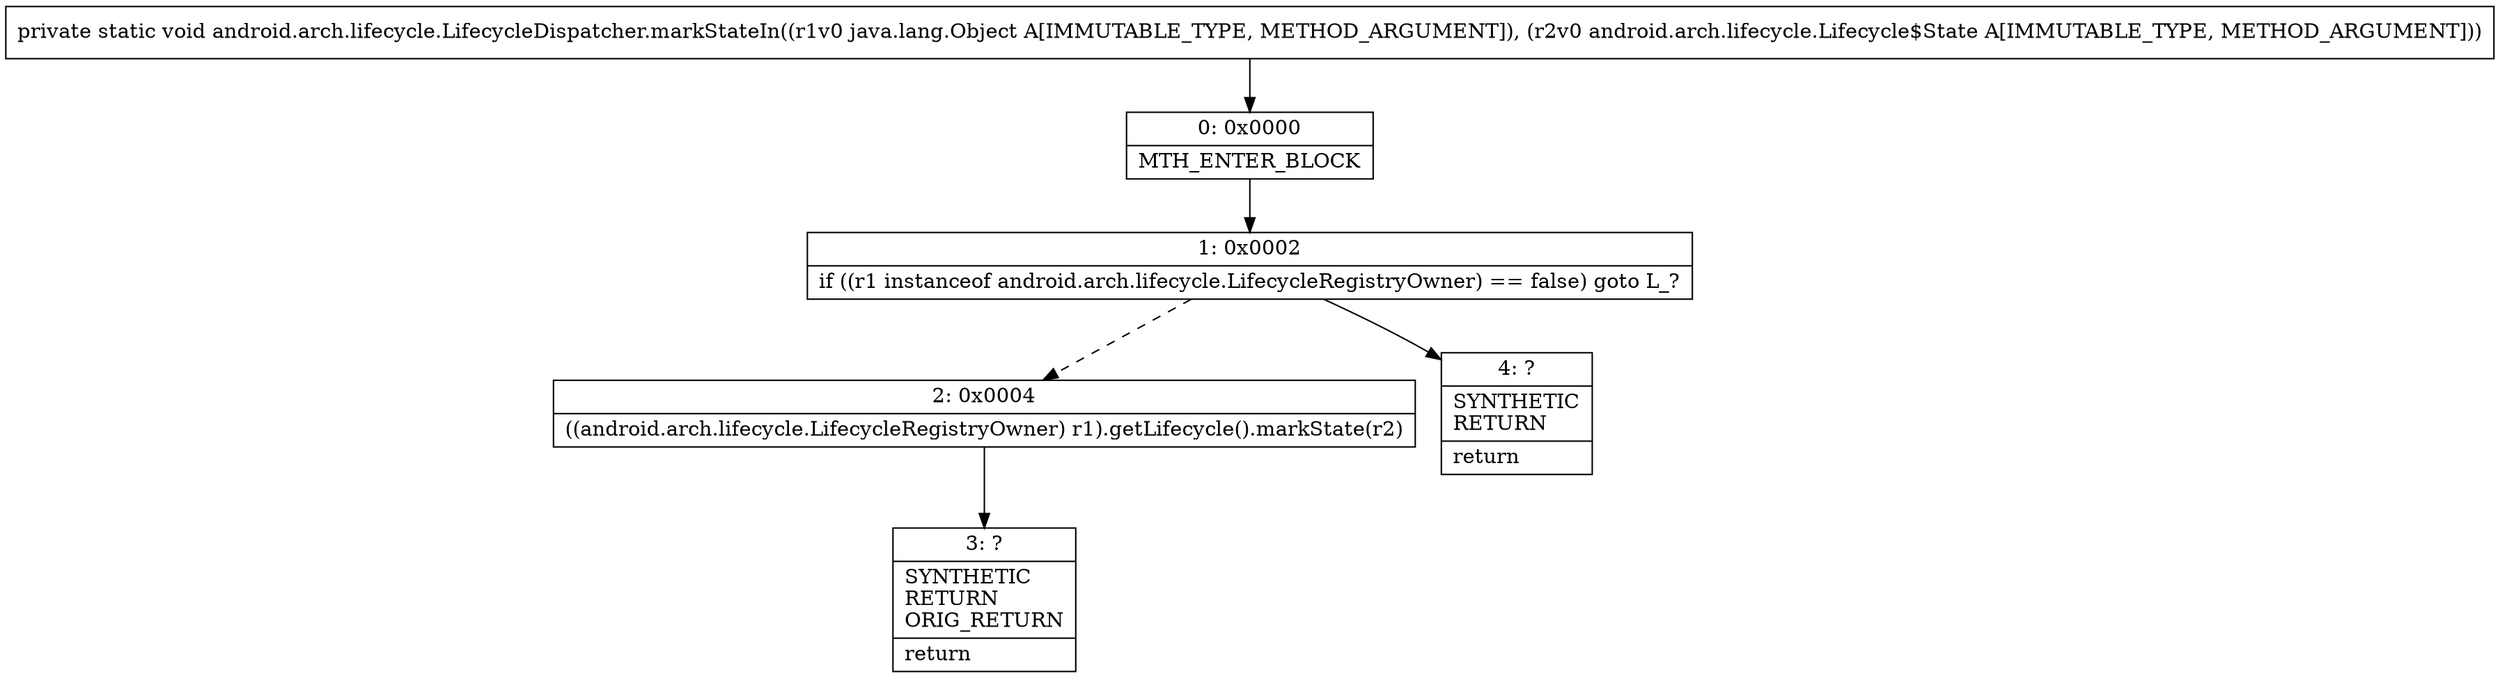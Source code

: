 digraph "CFG forandroid.arch.lifecycle.LifecycleDispatcher.markStateIn(Ljava\/lang\/Object;Landroid\/arch\/lifecycle\/Lifecycle$State;)V" {
Node_0 [shape=record,label="{0\:\ 0x0000|MTH_ENTER_BLOCK\l}"];
Node_1 [shape=record,label="{1\:\ 0x0002|if ((r1 instanceof android.arch.lifecycle.LifecycleRegistryOwner) == false) goto L_?\l}"];
Node_2 [shape=record,label="{2\:\ 0x0004|((android.arch.lifecycle.LifecycleRegistryOwner) r1).getLifecycle().markState(r2)\l}"];
Node_3 [shape=record,label="{3\:\ ?|SYNTHETIC\lRETURN\lORIG_RETURN\l|return\l}"];
Node_4 [shape=record,label="{4\:\ ?|SYNTHETIC\lRETURN\l|return\l}"];
MethodNode[shape=record,label="{private static void android.arch.lifecycle.LifecycleDispatcher.markStateIn((r1v0 java.lang.Object A[IMMUTABLE_TYPE, METHOD_ARGUMENT]), (r2v0 android.arch.lifecycle.Lifecycle$State A[IMMUTABLE_TYPE, METHOD_ARGUMENT])) }"];
MethodNode -> Node_0;
Node_0 -> Node_1;
Node_1 -> Node_2[style=dashed];
Node_1 -> Node_4;
Node_2 -> Node_3;
}


